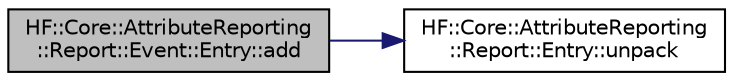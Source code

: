 digraph "HF::Core::AttributeReporting::Report::Event::Entry::add"
{
  edge [fontname="Helvetica",fontsize="10",labelfontname="Helvetica",labelfontsize="10"];
  node [fontname="Helvetica",fontsize="10",shape=record];
  rankdir="LR";
  Node2 [label="HF::Core::AttributeReporting\l::Report::Event::Entry::add",height=0.2,width=0.4,color="black", fillcolor="grey75", style="filled", fontcolor="black"];
  Node2 -> Node3 [color="midnightblue",fontsize="10",style="solid",fontname="Helvetica"];
  Node3 [label="HF::Core::AttributeReporting\l::Report::Entry::unpack",height=0.2,width=0.4,color="black", fillcolor="white", style="filled",URL="$structHF_1_1Core_1_1AttributeReporting_1_1Report_1_1Entry.html#aac62cc95d8a011796b5f86dcfe00b95c",tooltip="Read a message from a ByteArray. "];
}
